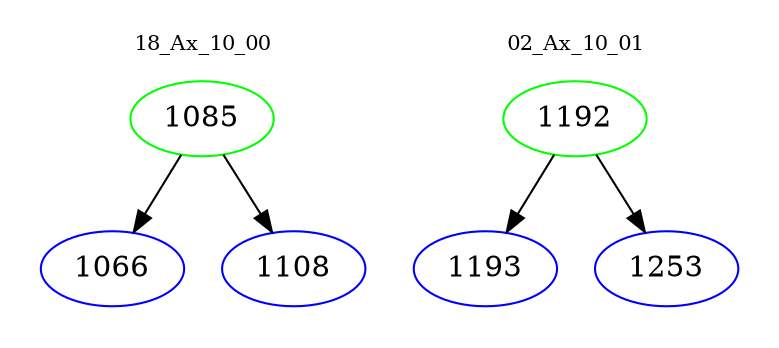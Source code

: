 digraph{
subgraph cluster_0 {
color = white
label = "18_Ax_10_00";
fontsize=10;
T0_1085 [label="1085", color="green"]
T0_1085 -> T0_1066 [color="black"]
T0_1066 [label="1066", color="blue"]
T0_1085 -> T0_1108 [color="black"]
T0_1108 [label="1108", color="blue"]
}
subgraph cluster_1 {
color = white
label = "02_Ax_10_01";
fontsize=10;
T1_1192 [label="1192", color="green"]
T1_1192 -> T1_1193 [color="black"]
T1_1193 [label="1193", color="blue"]
T1_1192 -> T1_1253 [color="black"]
T1_1253 [label="1253", color="blue"]
}
}
